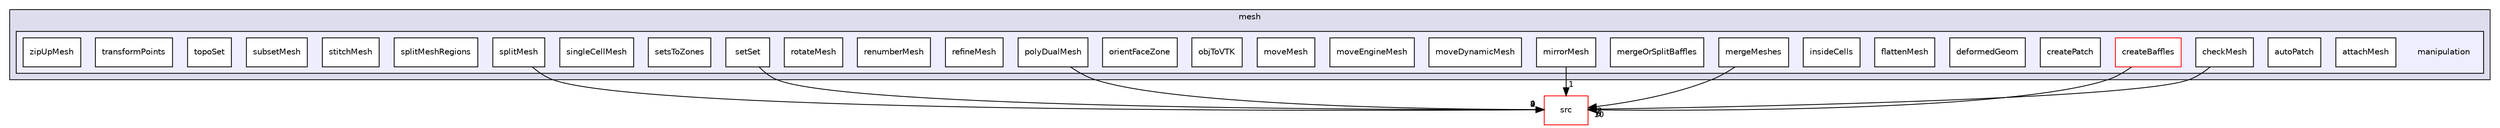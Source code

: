 digraph "applications/utilities/mesh/manipulation" {
  bgcolor=transparent;
  compound=true
  node [ fontsize="10", fontname="Helvetica"];
  edge [ labelfontsize="10", labelfontname="Helvetica"];
  subgraph clusterdir_d0d736d3dc14112e53d1ae4faa8f931f {
    graph [ bgcolor="#ddddee", pencolor="black", label="mesh" fontname="Helvetica", fontsize="10", URL="dir_d0d736d3dc14112e53d1ae4faa8f931f.html"]
  subgraph clusterdir_15449a1ef4a09517cc5e2efa6b11565e {
    graph [ bgcolor="#eeeeff", pencolor="black", label="" URL="dir_15449a1ef4a09517cc5e2efa6b11565e.html"];
    dir_15449a1ef4a09517cc5e2efa6b11565e [shape=plaintext label="manipulation"];
    dir_81045ddf298596090a20f23a8b031479 [shape=box label="attachMesh" color="black" fillcolor="white" style="filled" URL="dir_81045ddf298596090a20f23a8b031479.html"];
    dir_7a04b2a82658031a71dcb336ec29899a [shape=box label="autoPatch" color="black" fillcolor="white" style="filled" URL="dir_7a04b2a82658031a71dcb336ec29899a.html"];
    dir_8780d0ad10ee6dc283a6db7c7bd75e1c [shape=box label="checkMesh" color="black" fillcolor="white" style="filled" URL="dir_8780d0ad10ee6dc283a6db7c7bd75e1c.html"];
    dir_ddcf5fe0f04ff5f039a323c80f06f3e5 [shape=box label="createBaffles" color="red" fillcolor="white" style="filled" URL="dir_ddcf5fe0f04ff5f039a323c80f06f3e5.html"];
    dir_1c2f80c3a4373beeba7358cad9e5d7ff [shape=box label="createPatch" color="black" fillcolor="white" style="filled" URL="dir_1c2f80c3a4373beeba7358cad9e5d7ff.html"];
    dir_54b2d1b552f4375fa5ecc32982f8a3e9 [shape=box label="deformedGeom" color="black" fillcolor="white" style="filled" URL="dir_54b2d1b552f4375fa5ecc32982f8a3e9.html"];
    dir_2d28a39b4276c15c41420841268851ad [shape=box label="flattenMesh" color="black" fillcolor="white" style="filled" URL="dir_2d28a39b4276c15c41420841268851ad.html"];
    dir_87f7b387995a6bb9c996b7511c677a9b [shape=box label="insideCells" color="black" fillcolor="white" style="filled" URL="dir_87f7b387995a6bb9c996b7511c677a9b.html"];
    dir_2165a49c5fb1e7c5f5401463ef22679f [shape=box label="mergeMeshes" color="black" fillcolor="white" style="filled" URL="dir_2165a49c5fb1e7c5f5401463ef22679f.html"];
    dir_2b6dd3b3e05cd11523b7c76e421a7a3c [shape=box label="mergeOrSplitBaffles" color="black" fillcolor="white" style="filled" URL="dir_2b6dd3b3e05cd11523b7c76e421a7a3c.html"];
    dir_871c95d7c17f9aad8b19f8a299151f00 [shape=box label="mirrorMesh" color="black" fillcolor="white" style="filled" URL="dir_871c95d7c17f9aad8b19f8a299151f00.html"];
    dir_db65e5d3be25a80ad7c224a72f1f73bc [shape=box label="moveDynamicMesh" color="black" fillcolor="white" style="filled" URL="dir_db65e5d3be25a80ad7c224a72f1f73bc.html"];
    dir_4ff2fcefaad11ff1497149b736257e6d [shape=box label="moveEngineMesh" color="black" fillcolor="white" style="filled" URL="dir_4ff2fcefaad11ff1497149b736257e6d.html"];
    dir_73a13304ac4edbc479c9a5d95a8da339 [shape=box label="moveMesh" color="black" fillcolor="white" style="filled" URL="dir_73a13304ac4edbc479c9a5d95a8da339.html"];
    dir_90e95c73ce8a3eb9bd66ce92fd30c4ff [shape=box label="objToVTK" color="black" fillcolor="white" style="filled" URL="dir_90e95c73ce8a3eb9bd66ce92fd30c4ff.html"];
    dir_8d92f844ff672c8c5eed96ce7124ebeb [shape=box label="orientFaceZone" color="black" fillcolor="white" style="filled" URL="dir_8d92f844ff672c8c5eed96ce7124ebeb.html"];
    dir_1d1299f6afd56795196bf7a05756e239 [shape=box label="polyDualMesh" color="black" fillcolor="white" style="filled" URL="dir_1d1299f6afd56795196bf7a05756e239.html"];
    dir_14fb4edefd15fd7f3c4a7f3cb8d71afa [shape=box label="refineMesh" color="black" fillcolor="white" style="filled" URL="dir_14fb4edefd15fd7f3c4a7f3cb8d71afa.html"];
    dir_0ffc0453c8c3e78f2b567ca19b060a37 [shape=box label="renumberMesh" color="black" fillcolor="white" style="filled" URL="dir_0ffc0453c8c3e78f2b567ca19b060a37.html"];
    dir_b18f1f8fd07001cc2322be257ef67bbb [shape=box label="rotateMesh" color="black" fillcolor="white" style="filled" URL="dir_b18f1f8fd07001cc2322be257ef67bbb.html"];
    dir_a7cff17b01cd6a5be83da96db1d82180 [shape=box label="setSet" color="black" fillcolor="white" style="filled" URL="dir_a7cff17b01cd6a5be83da96db1d82180.html"];
    dir_71e5a7d471ba9fcf677e8db2965a361c [shape=box label="setsToZones" color="black" fillcolor="white" style="filled" URL="dir_71e5a7d471ba9fcf677e8db2965a361c.html"];
    dir_768097487657813924c709c16df0ac20 [shape=box label="singleCellMesh" color="black" fillcolor="white" style="filled" URL="dir_768097487657813924c709c16df0ac20.html"];
    dir_42ad5acfaf63976593847164c7dd4c15 [shape=box label="splitMesh" color="black" fillcolor="white" style="filled" URL="dir_42ad5acfaf63976593847164c7dd4c15.html"];
    dir_6ea1d935a3378e68d0e0e3ee294e919f [shape=box label="splitMeshRegions" color="black" fillcolor="white" style="filled" URL="dir_6ea1d935a3378e68d0e0e3ee294e919f.html"];
    dir_a121bb05a9cb906d68d3a6aafc90d73d [shape=box label="stitchMesh" color="black" fillcolor="white" style="filled" URL="dir_a121bb05a9cb906d68d3a6aafc90d73d.html"];
    dir_b90d4633a5d653fb5e7d3e81d4ab47e5 [shape=box label="subsetMesh" color="black" fillcolor="white" style="filled" URL="dir_b90d4633a5d653fb5e7d3e81d4ab47e5.html"];
    dir_2111b8ca08748a67a8a90d570e6e534c [shape=box label="topoSet" color="black" fillcolor="white" style="filled" URL="dir_2111b8ca08748a67a8a90d570e6e534c.html"];
    dir_d09016f0846d8bd350279d5dcc9eb60e [shape=box label="transformPoints" color="black" fillcolor="white" style="filled" URL="dir_d09016f0846d8bd350279d5dcc9eb60e.html"];
    dir_5c1d28afcf65d13dc887947a8e96058b [shape=box label="zipUpMesh" color="black" fillcolor="white" style="filled" URL="dir_5c1d28afcf65d13dc887947a8e96058b.html"];
  }
  }
  dir_68267d1309a1af8e8297ef4c3efbcdba [shape=box label="src" color="red" URL="dir_68267d1309a1af8e8297ef4c3efbcdba.html"];
  dir_a7cff17b01cd6a5be83da96db1d82180->dir_68267d1309a1af8e8297ef4c3efbcdba [headlabel="9", labeldistance=1.5 headhref="dir_000595_000736.html"];
  dir_871c95d7c17f9aad8b19f8a299151f00->dir_68267d1309a1af8e8297ef4c3efbcdba [headlabel="1", labeldistance=1.5 headhref="dir_000585_000736.html"];
  dir_8780d0ad10ee6dc283a6db7c7bd75e1c->dir_68267d1309a1af8e8297ef4c3efbcdba [headlabel="6", labeldistance=1.5 headhref="dir_000573_000736.html"];
  dir_ddcf5fe0f04ff5f039a323c80f06f3e5->dir_68267d1309a1af8e8297ef4c3efbcdba [headlabel="10", labeldistance=1.5 headhref="dir_000574_000736.html"];
  dir_42ad5acfaf63976593847164c7dd4c15->dir_68267d1309a1af8e8297ef4c3efbcdba [headlabel="2", labeldistance=1.5 headhref="dir_000600_000736.html"];
  dir_1d1299f6afd56795196bf7a05756e239->dir_68267d1309a1af8e8297ef4c3efbcdba [headlabel="4", labeldistance=1.5 headhref="dir_000591_000736.html"];
  dir_2165a49c5fb1e7c5f5401463ef22679f->dir_68267d1309a1af8e8297ef4c3efbcdba [headlabel="2", labeldistance=1.5 headhref="dir_000580_000736.html"];
}
